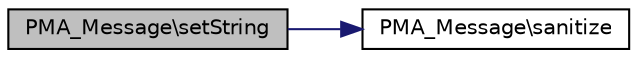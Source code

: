 digraph G
{
  edge [fontname="Helvetica",fontsize="10",labelfontname="Helvetica",labelfontsize="10"];
  node [fontname="Helvetica",fontsize="10",shape=record];
  rankdir="LR";
  Node1 [label="PMA_Message\\setString",height=0.2,width=0.4,color="black", fillcolor="grey75", style="filled" fontcolor="black"];
  Node1 -> Node2 [color="midnightblue",fontsize="10",style="solid",fontname="Helvetica"];
  Node2 [label="PMA_Message\\sanitize",height=0.2,width=0.4,color="black", fillcolor="white", style="filled",URL="$classPMA__Message.html#a971da833394ba273c6506108d696183a",tooltip="Sanitizes $message."];
}
